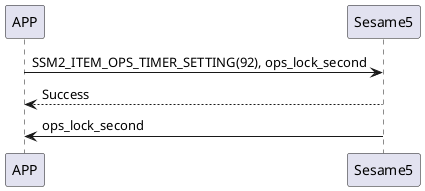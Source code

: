 @startuml
APP -> Sesame5: SSM2_ITEM_OPS_TIMER_SETTING(92), ops_lock_second
Sesame5 --> APP: Success
Sesame5 -> APP: ops_lock_second
@enduml
